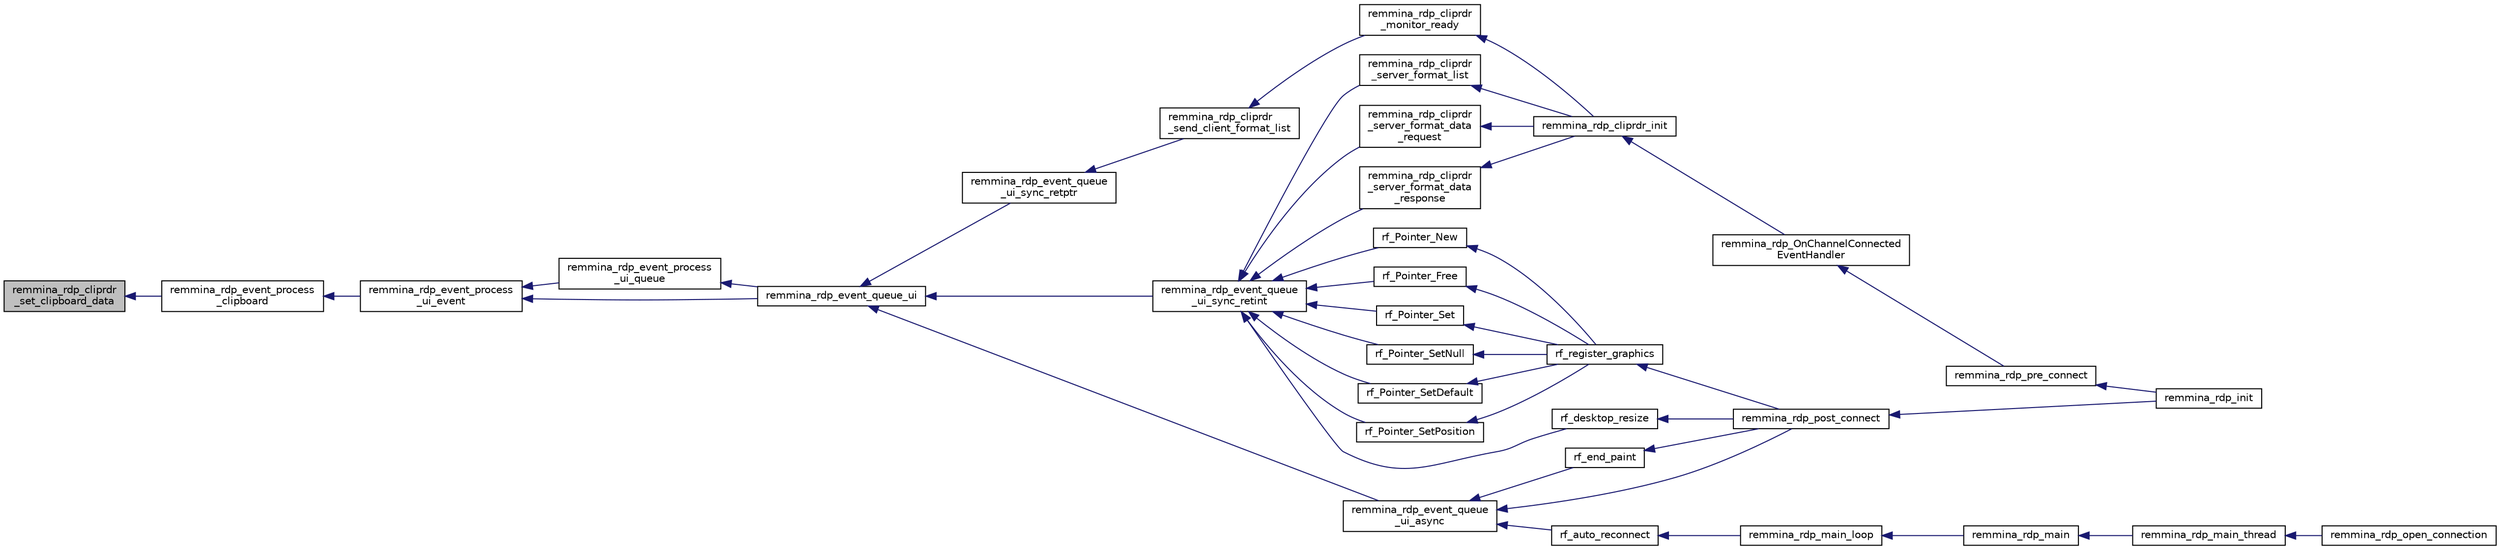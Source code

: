 digraph "remmina_rdp_cliprdr_set_clipboard_data"
{
  edge [fontname="Helvetica",fontsize="10",labelfontname="Helvetica",labelfontsize="10"];
  node [fontname="Helvetica",fontsize="10",shape=record];
  rankdir="LR";
  Node557 [label="remmina_rdp_cliprdr\l_set_clipboard_data",height=0.2,width=0.4,color="black", fillcolor="grey75", style="filled", fontcolor="black"];
  Node557 -> Node558 [dir="back",color="midnightblue",fontsize="10",style="solid",fontname="Helvetica"];
  Node558 [label="remmina_rdp_event_process\l_clipboard",height=0.2,width=0.4,color="black", fillcolor="white", style="filled",URL="$rdp__cliprdr_8h.html#ad4fad618198e7746ea1e4ebd01a9b173"];
  Node558 -> Node559 [dir="back",color="midnightblue",fontsize="10",style="solid",fontname="Helvetica"];
  Node559 [label="remmina_rdp_event_process\l_ui_event",height=0.2,width=0.4,color="black", fillcolor="white", style="filled",URL="$rdp__event_8c.html#a6929ce2effcc3cf2be6d5ec8b19d5466"];
  Node559 -> Node560 [dir="back",color="midnightblue",fontsize="10",style="solid",fontname="Helvetica"];
  Node560 [label="remmina_rdp_event_process\l_ui_queue",height=0.2,width=0.4,color="black", fillcolor="white", style="filled",URL="$rdp__event_8c.html#abfa1d5d0b0494818fb5e1a549c0acd23"];
  Node560 -> Node561 [dir="back",color="midnightblue",fontsize="10",style="solid",fontname="Helvetica"];
  Node561 [label="remmina_rdp_event_queue_ui",height=0.2,width=0.4,color="black", fillcolor="white", style="filled",URL="$rdp__event_8c.html#a2b91746b782b7782432bd1d23c6a9945"];
  Node561 -> Node562 [dir="back",color="midnightblue",fontsize="10",style="solid",fontname="Helvetica"];
  Node562 [label="remmina_rdp_event_queue\l_ui_async",height=0.2,width=0.4,color="black", fillcolor="white", style="filled",URL="$rdp__event_8h.html#ae445fd0a84c7c9414a177a69c86cf325"];
  Node562 -> Node563 [dir="back",color="midnightblue",fontsize="10",style="solid",fontname="Helvetica"];
  Node563 [label="rf_auto_reconnect",height=0.2,width=0.4,color="black", fillcolor="white", style="filled",URL="$rdp__plugin_8c.html#a6dc42bd40842f63939e962828c19cfc7"];
  Node563 -> Node564 [dir="back",color="midnightblue",fontsize="10",style="solid",fontname="Helvetica"];
  Node564 [label="remmina_rdp_main_loop",height=0.2,width=0.4,color="black", fillcolor="white", style="filled",URL="$rdp__plugin_8c.html#adb2d2f801618ad1e5ff14b4ebf2a9eb9"];
  Node564 -> Node565 [dir="back",color="midnightblue",fontsize="10",style="solid",fontname="Helvetica"];
  Node565 [label="remmina_rdp_main",height=0.2,width=0.4,color="black", fillcolor="white", style="filled",URL="$rdp__plugin_8c.html#a12e0199d082d510648cb27168486f4e0"];
  Node565 -> Node566 [dir="back",color="midnightblue",fontsize="10",style="solid",fontname="Helvetica"];
  Node566 [label="remmina_rdp_main_thread",height=0.2,width=0.4,color="black", fillcolor="white", style="filled",URL="$rdp__plugin_8c.html#a3b62e33da1cb6cfa69c44f565ad53c54"];
  Node566 -> Node567 [dir="back",color="midnightblue",fontsize="10",style="solid",fontname="Helvetica"];
  Node567 [label="remmina_rdp_open_connection",height=0.2,width=0.4,color="black", fillcolor="white", style="filled",URL="$rdp__plugin_8c.html#a5f88cb338f10185c43bfc7d711dddee5"];
  Node562 -> Node568 [dir="back",color="midnightblue",fontsize="10",style="solid",fontname="Helvetica"];
  Node568 [label="rf_end_paint",height=0.2,width=0.4,color="black", fillcolor="white", style="filled",URL="$rdp__plugin_8c.html#ab5b2b1181588e07e68c083c9539fa84f"];
  Node568 -> Node569 [dir="back",color="midnightblue",fontsize="10",style="solid",fontname="Helvetica"];
  Node569 [label="remmina_rdp_post_connect",height=0.2,width=0.4,color="black", fillcolor="white", style="filled",URL="$rdp__plugin_8c.html#ac8d1ec82167ad20b7634ed545d4badbc"];
  Node569 -> Node570 [dir="back",color="midnightblue",fontsize="10",style="solid",fontname="Helvetica"];
  Node570 [label="remmina_rdp_init",height=0.2,width=0.4,color="black", fillcolor="white", style="filled",URL="$rdp__plugin_8c.html#a6dd204e4f7a63fdcdfb6cd3066cbf309"];
  Node562 -> Node569 [dir="back",color="midnightblue",fontsize="10",style="solid",fontname="Helvetica"];
  Node561 -> Node571 [dir="back",color="midnightblue",fontsize="10",style="solid",fontname="Helvetica"];
  Node571 [label="remmina_rdp_event_queue\l_ui_sync_retint",height=0.2,width=0.4,color="black", fillcolor="white", style="filled",URL="$rdp__event_8h.html#ab5fe43c1b1b77c39f118d2581942eb81"];
  Node571 -> Node572 [dir="back",color="midnightblue",fontsize="10",style="solid",fontname="Helvetica"];
  Node572 [label="remmina_rdp_cliprdr\l_server_format_list",height=0.2,width=0.4,color="black", fillcolor="white", style="filled",URL="$rdp__cliprdr_8c.html#aad8017b7ae0935c5266e7777dae3c3d4"];
  Node572 -> Node573 [dir="back",color="midnightblue",fontsize="10",style="solid",fontname="Helvetica"];
  Node573 [label="remmina_rdp_cliprdr_init",height=0.2,width=0.4,color="black", fillcolor="white", style="filled",URL="$rdp__cliprdr_8h.html#a9425378cc9b2da11eb4b866c8069e4aa"];
  Node573 -> Node574 [dir="back",color="midnightblue",fontsize="10",style="solid",fontname="Helvetica"];
  Node574 [label="remmina_rdp_OnChannelConnected\lEventHandler",height=0.2,width=0.4,color="black", fillcolor="white", style="filled",URL="$rdp__channels_8h.html#a759a6601ddb16301f0f6c39a6e88425a"];
  Node574 -> Node575 [dir="back",color="midnightblue",fontsize="10",style="solid",fontname="Helvetica"];
  Node575 [label="remmina_rdp_pre_connect",height=0.2,width=0.4,color="black", fillcolor="white", style="filled",URL="$rdp__plugin_8c.html#a0bc4113554537fd1a9e4c8bb9201e789"];
  Node575 -> Node570 [dir="back",color="midnightblue",fontsize="10",style="solid",fontname="Helvetica"];
  Node571 -> Node576 [dir="back",color="midnightblue",fontsize="10",style="solid",fontname="Helvetica"];
  Node576 [label="remmina_rdp_cliprdr\l_server_format_data\l_request",height=0.2,width=0.4,color="black", fillcolor="white", style="filled",URL="$rdp__cliprdr_8c.html#a3a346af4c3c92ec71797838ecc69bdae"];
  Node576 -> Node573 [dir="back",color="midnightblue",fontsize="10",style="solid",fontname="Helvetica"];
  Node571 -> Node577 [dir="back",color="midnightblue",fontsize="10",style="solid",fontname="Helvetica"];
  Node577 [label="remmina_rdp_cliprdr\l_server_format_data\l_response",height=0.2,width=0.4,color="black", fillcolor="white", style="filled",URL="$rdp__cliprdr_8c.html#a010f06478881fa1942237c48a4605a23"];
  Node577 -> Node573 [dir="back",color="midnightblue",fontsize="10",style="solid",fontname="Helvetica"];
  Node571 -> Node578 [dir="back",color="midnightblue",fontsize="10",style="solid",fontname="Helvetica"];
  Node578 [label="rf_Pointer_New",height=0.2,width=0.4,color="black", fillcolor="white", style="filled",URL="$rdp__graphics_8c.html#a9fb6fb540ec75254cb763ae974fb5129"];
  Node578 -> Node579 [dir="back",color="midnightblue",fontsize="10",style="solid",fontname="Helvetica"];
  Node579 [label="rf_register_graphics",height=0.2,width=0.4,color="black", fillcolor="white", style="filled",URL="$rdp__graphics_8h.html#a95732c40c35499f3440715b6526279b1"];
  Node579 -> Node569 [dir="back",color="midnightblue",fontsize="10",style="solid",fontname="Helvetica"];
  Node571 -> Node580 [dir="back",color="midnightblue",fontsize="10",style="solid",fontname="Helvetica"];
  Node580 [label="rf_Pointer_Free",height=0.2,width=0.4,color="black", fillcolor="white", style="filled",URL="$rdp__graphics_8c.html#afe709335471a30a29f9c97587d43088f"];
  Node580 -> Node579 [dir="back",color="midnightblue",fontsize="10",style="solid",fontname="Helvetica"];
  Node571 -> Node581 [dir="back",color="midnightblue",fontsize="10",style="solid",fontname="Helvetica"];
  Node581 [label="rf_Pointer_Set",height=0.2,width=0.4,color="black", fillcolor="white", style="filled",URL="$rdp__graphics_8c.html#aee54ac34465e6b70a5a7bbd799e9b747"];
  Node581 -> Node579 [dir="back",color="midnightblue",fontsize="10",style="solid",fontname="Helvetica"];
  Node571 -> Node582 [dir="back",color="midnightblue",fontsize="10",style="solid",fontname="Helvetica"];
  Node582 [label="rf_Pointer_SetNull",height=0.2,width=0.4,color="black", fillcolor="white", style="filled",URL="$rdp__graphics_8c.html#aeb108afe0c6da4dfa5a485137921437a"];
  Node582 -> Node579 [dir="back",color="midnightblue",fontsize="10",style="solid",fontname="Helvetica"];
  Node571 -> Node583 [dir="back",color="midnightblue",fontsize="10",style="solid",fontname="Helvetica"];
  Node583 [label="rf_Pointer_SetDefault",height=0.2,width=0.4,color="black", fillcolor="white", style="filled",URL="$rdp__graphics_8c.html#ac2abd9da136bc6f446c836a3d53ab8b6"];
  Node583 -> Node579 [dir="back",color="midnightblue",fontsize="10",style="solid",fontname="Helvetica"];
  Node571 -> Node584 [dir="back",color="midnightblue",fontsize="10",style="solid",fontname="Helvetica"];
  Node584 [label="rf_Pointer_SetPosition",height=0.2,width=0.4,color="black", fillcolor="white", style="filled",URL="$rdp__graphics_8c.html#a4c2407f4e8db3ae44123066c373b705c"];
  Node584 -> Node579 [dir="back",color="midnightblue",fontsize="10",style="solid",fontname="Helvetica"];
  Node571 -> Node585 [dir="back",color="midnightblue",fontsize="10",style="solid",fontname="Helvetica"];
  Node585 [label="rf_desktop_resize",height=0.2,width=0.4,color="black", fillcolor="white", style="filled",URL="$rdp__plugin_8c.html#a992a905d014d83a8de736ffbd85fe901"];
  Node585 -> Node569 [dir="back",color="midnightblue",fontsize="10",style="solid",fontname="Helvetica"];
  Node561 -> Node586 [dir="back",color="midnightblue",fontsize="10",style="solid",fontname="Helvetica"];
  Node586 [label="remmina_rdp_event_queue\l_ui_sync_retptr",height=0.2,width=0.4,color="black", fillcolor="white", style="filled",URL="$rdp__event_8h.html#adaaf3de8342309cc52668f318a473350"];
  Node586 -> Node587 [dir="back",color="midnightblue",fontsize="10",style="solid",fontname="Helvetica"];
  Node587 [label="remmina_rdp_cliprdr\l_send_client_format_list",height=0.2,width=0.4,color="black", fillcolor="white", style="filled",URL="$rdp__cliprdr_8c.html#a8afec91e9f54fc3a0ea8f25d8349bd8b"];
  Node587 -> Node588 [dir="back",color="midnightblue",fontsize="10",style="solid",fontname="Helvetica"];
  Node588 [label="remmina_rdp_cliprdr\l_monitor_ready",height=0.2,width=0.4,color="black", fillcolor="white", style="filled",URL="$rdp__cliprdr_8c.html#a5c9890f4354ef9a8dedcf3a371a2a16f"];
  Node588 -> Node573 [dir="back",color="midnightblue",fontsize="10",style="solid",fontname="Helvetica"];
  Node559 -> Node561 [dir="back",color="midnightblue",fontsize="10",style="solid",fontname="Helvetica"];
}

